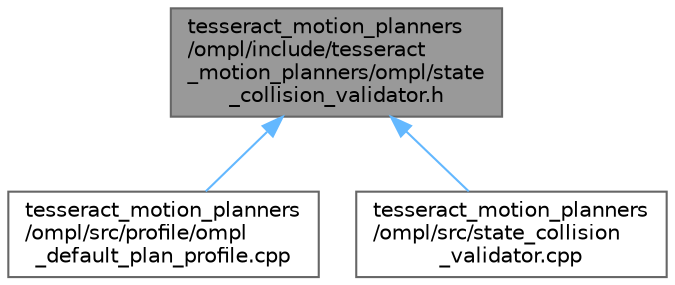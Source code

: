 digraph "tesseract_motion_planners/ompl/include/tesseract_motion_planners/ompl/state_collision_validator.h"
{
 // LATEX_PDF_SIZE
  bgcolor="transparent";
  edge [fontname=Helvetica,fontsize=10,labelfontname=Helvetica,labelfontsize=10];
  node [fontname=Helvetica,fontsize=10,shape=box,height=0.2,width=0.4];
  Node1 [label="tesseract_motion_planners\l/ompl/include/tesseract\l_motion_planners/ompl/state\l_collision_validator.h",height=0.2,width=0.4,color="gray40", fillcolor="grey60", style="filled", fontcolor="black",tooltip="Tesseract OMPL planner OMPL state collision check."];
  Node1 -> Node2 [dir="back",color="steelblue1",style="solid"];
  Node2 [label="tesseract_motion_planners\l/ompl/src/profile/ompl\l_default_plan_profile.cpp",height=0.2,width=0.4,color="grey40", fillcolor="white", style="filled",URL="$d6/dc0/ompl__default__plan__profile_8cpp.html",tooltip=" "];
  Node1 -> Node3 [dir="back",color="steelblue1",style="solid"];
  Node3 [label="tesseract_motion_planners\l/ompl/src/state_collision\l_validator.cpp",height=0.2,width=0.4,color="grey40", fillcolor="white", style="filled",URL="$dc/d50/state__collision__validator_8cpp.html",tooltip="Tesseract OMPL planner OMPL state collision check."];
}
